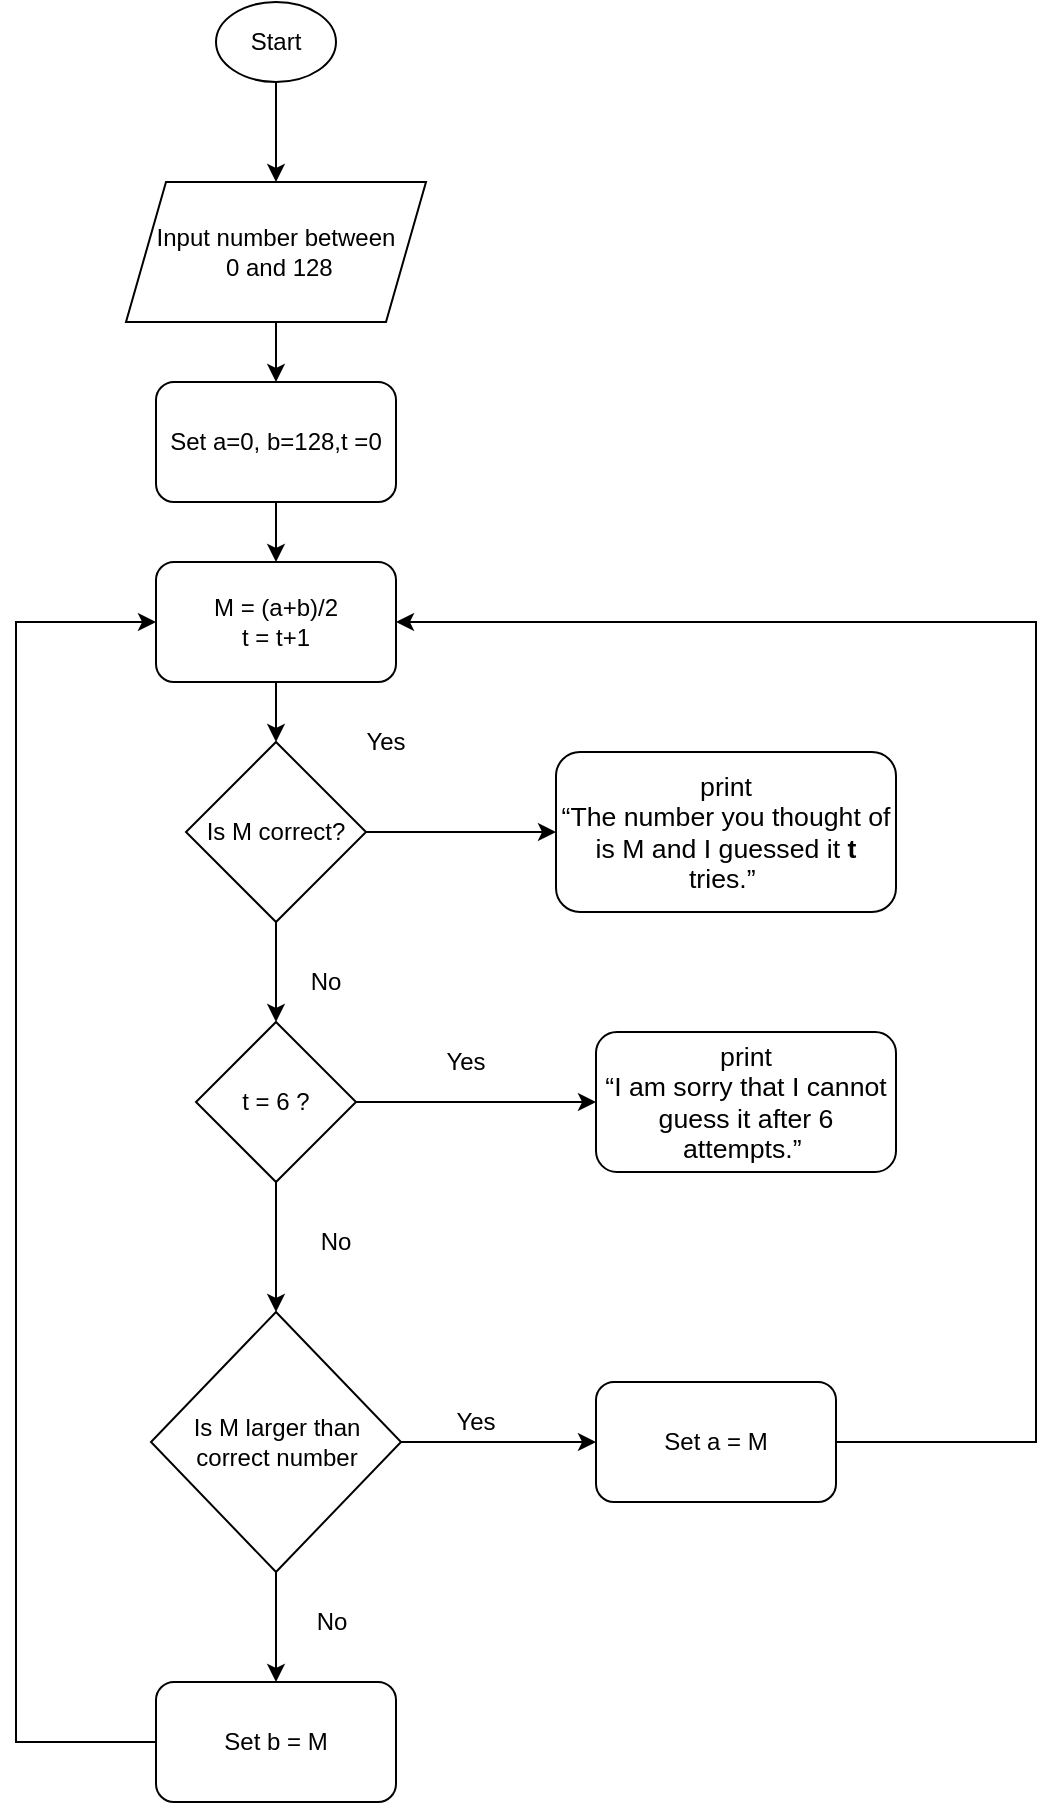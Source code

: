 <mxfile version="13.6.9" type="device"><diagram id="H9JALWCC0eB3biabacWf" name="Page-1"><mxGraphModel dx="913" dy="1728" grid="1" gridSize="10" guides="1" tooltips="1" connect="1" arrows="1" fold="1" page="1" pageScale="1" pageWidth="850" pageHeight="1100" math="0" shadow="0"><root><mxCell id="0"/><mxCell id="1" parent="0"/><mxCell id="PDmQy_yeeLQjywaImbIx-21" style="edgeStyle=orthogonalEdgeStyle;rounded=0;orthogonalLoop=1;jettySize=auto;html=1;entryX=0.5;entryY=0;entryDx=0;entryDy=0;" edge="1" parent="1" source="PDmQy_yeeLQjywaImbIx-2" target="PDmQy_yeeLQjywaImbIx-8"><mxGeometry relative="1" as="geometry"/></mxCell><mxCell id="PDmQy_yeeLQjywaImbIx-2" value="Start" style="ellipse;whiteSpace=wrap;html=1;" vertex="1" parent="1"><mxGeometry x="190" y="-1080" width="60" height="40" as="geometry"/></mxCell><mxCell id="PDmQy_yeeLQjywaImbIx-24" value="" style="edgeStyle=orthogonalEdgeStyle;rounded=0;orthogonalLoop=1;jettySize=auto;html=1;" edge="1" parent="1" source="PDmQy_yeeLQjywaImbIx-7" target="PDmQy_yeeLQjywaImbIx-11"><mxGeometry relative="1" as="geometry"/></mxCell><mxCell id="PDmQy_yeeLQjywaImbIx-7" value="M = (a+b)/2&lt;br&gt;t = t+1" style="rounded=1;whiteSpace=wrap;html=1;" vertex="1" parent="1"><mxGeometry x="160" y="-800" width="120" height="60" as="geometry"/></mxCell><mxCell id="PDmQy_yeeLQjywaImbIx-22" value="" style="edgeStyle=orthogonalEdgeStyle;rounded=0;orthogonalLoop=1;jettySize=auto;html=1;" edge="1" parent="1" source="PDmQy_yeeLQjywaImbIx-8" target="PDmQy_yeeLQjywaImbIx-9"><mxGeometry relative="1" as="geometry"/></mxCell><mxCell id="PDmQy_yeeLQjywaImbIx-8" value="&lt;span&gt;Input number between&lt;br&gt;&amp;nbsp;0 and 128&lt;/span&gt;" style="shape=parallelogram;perimeter=parallelogramPerimeter;whiteSpace=wrap;html=1;fixedSize=1;" vertex="1" parent="1"><mxGeometry x="145" y="-990" width="150" height="70" as="geometry"/></mxCell><mxCell id="PDmQy_yeeLQjywaImbIx-23" value="" style="edgeStyle=orthogonalEdgeStyle;rounded=0;orthogonalLoop=1;jettySize=auto;html=1;" edge="1" parent="1" source="PDmQy_yeeLQjywaImbIx-9" target="PDmQy_yeeLQjywaImbIx-7"><mxGeometry relative="1" as="geometry"/></mxCell><mxCell id="PDmQy_yeeLQjywaImbIx-9" value="&lt;span&gt;Set a=0, b=128,t =0&lt;/span&gt;" style="rounded=1;whiteSpace=wrap;html=1;" vertex="1" parent="1"><mxGeometry x="160" y="-890" width="120" height="60" as="geometry"/></mxCell><mxCell id="PDmQy_yeeLQjywaImbIx-38" value="" style="edgeStyle=orthogonalEdgeStyle;rounded=0;orthogonalLoop=1;jettySize=auto;html=1;" edge="1" parent="1" source="PDmQy_yeeLQjywaImbIx-11" target="PDmQy_yeeLQjywaImbIx-37"><mxGeometry relative="1" as="geometry"/></mxCell><mxCell id="PDmQy_yeeLQjywaImbIx-45" value="" style="edgeStyle=orthogonalEdgeStyle;rounded=0;orthogonalLoop=1;jettySize=auto;html=1;" edge="1" parent="1" source="PDmQy_yeeLQjywaImbIx-11" target="PDmQy_yeeLQjywaImbIx-12"><mxGeometry relative="1" as="geometry"/></mxCell><mxCell id="PDmQy_yeeLQjywaImbIx-11" value="Is M correct?" style="rhombus;whiteSpace=wrap;html=1;" vertex="1" parent="1"><mxGeometry x="175" y="-710" width="90" height="90" as="geometry"/></mxCell><mxCell id="PDmQy_yeeLQjywaImbIx-12" value="&lt;span style=&quot;font-size: 10pt ; line-height: 115% ; font-family: &amp;#34;arial&amp;#34; , sans-serif&quot;&gt;print&lt;br/&gt;“The number you thought of is M and I guessed it &lt;b&gt;t&lt;/b&gt; tries.”&amp;nbsp;&lt;/span&gt;" style="rounded=1;whiteSpace=wrap;html=1;" vertex="1" parent="1"><mxGeometry x="360" y="-705" width="170" height="80" as="geometry"/></mxCell><mxCell id="PDmQy_yeeLQjywaImbIx-13" value="&lt;span style=&quot;font-size: 10pt ; line-height: 115% ; font-family: &amp;#34;arial&amp;#34; , sans-serif&quot;&gt;print&lt;br/&gt;“I am sorry that I cannot guess it after 6 attempts.”&amp;nbsp;&lt;/span&gt;" style="rounded=1;whiteSpace=wrap;html=1;" vertex="1" parent="1"><mxGeometry x="380" y="-565" width="150" height="70" as="geometry"/></mxCell><mxCell id="PDmQy_yeeLQjywaImbIx-30" value="" style="edgeStyle=orthogonalEdgeStyle;rounded=0;orthogonalLoop=1;jettySize=auto;html=1;" edge="1" parent="1" source="PDmQy_yeeLQjywaImbIx-15" target="PDmQy_yeeLQjywaImbIx-16"><mxGeometry relative="1" as="geometry"/></mxCell><mxCell id="PDmQy_yeeLQjywaImbIx-31" value="" style="edgeStyle=orthogonalEdgeStyle;rounded=0;orthogonalLoop=1;jettySize=auto;html=1;" edge="1" parent="1" source="PDmQy_yeeLQjywaImbIx-15" target="PDmQy_yeeLQjywaImbIx-17"><mxGeometry relative="1" as="geometry"/></mxCell><mxCell id="PDmQy_yeeLQjywaImbIx-15" value="Is M larger than correct number" style="rhombus;whiteSpace=wrap;html=1;" vertex="1" parent="1"><mxGeometry x="157.5" y="-425" width="125" height="130" as="geometry"/></mxCell><mxCell id="PDmQy_yeeLQjywaImbIx-46" style="edgeStyle=orthogonalEdgeStyle;rounded=0;orthogonalLoop=1;jettySize=auto;html=1;entryX=1;entryY=0.5;entryDx=0;entryDy=0;" edge="1" parent="1" source="PDmQy_yeeLQjywaImbIx-16" target="PDmQy_yeeLQjywaImbIx-7"><mxGeometry relative="1" as="geometry"><Array as="points"><mxPoint x="600" y="-360"/><mxPoint x="600" y="-770"/></Array></mxGeometry></mxCell><mxCell id="PDmQy_yeeLQjywaImbIx-16" value="Set a = M" style="rounded=1;whiteSpace=wrap;html=1;" vertex="1" parent="1"><mxGeometry x="380" y="-390" width="120" height="60" as="geometry"/></mxCell><mxCell id="PDmQy_yeeLQjywaImbIx-47" style="edgeStyle=orthogonalEdgeStyle;rounded=0;orthogonalLoop=1;jettySize=auto;html=1;entryX=0;entryY=0.5;entryDx=0;entryDy=0;" edge="1" parent="1" source="PDmQy_yeeLQjywaImbIx-17" target="PDmQy_yeeLQjywaImbIx-7"><mxGeometry relative="1" as="geometry"><Array as="points"><mxPoint x="90" y="-210"/><mxPoint x="90" y="-770"/></Array></mxGeometry></mxCell><mxCell id="PDmQy_yeeLQjywaImbIx-17" value="Set b = M" style="rounded=1;whiteSpace=wrap;html=1;" vertex="1" parent="1"><mxGeometry x="160" y="-240" width="120" height="60" as="geometry"/></mxCell><mxCell id="PDmQy_yeeLQjywaImbIx-33" value="Yes" style="text;html=1;strokeColor=none;fillColor=none;align=center;verticalAlign=middle;whiteSpace=wrap;rounded=0;" vertex="1" parent="1"><mxGeometry x="255" y="-720" width="40" height="20" as="geometry"/></mxCell><mxCell id="PDmQy_yeeLQjywaImbIx-34" value="Yes" style="text;html=1;strokeColor=none;fillColor=none;align=center;verticalAlign=middle;whiteSpace=wrap;rounded=0;" vertex="1" parent="1"><mxGeometry x="300" y="-380" width="40" height="20" as="geometry"/></mxCell><mxCell id="PDmQy_yeeLQjywaImbIx-35" value="No" style="text;html=1;strokeColor=none;fillColor=none;align=center;verticalAlign=middle;whiteSpace=wrap;rounded=0;" vertex="1" parent="1"><mxGeometry x="227.5" y="-280" width="40" height="20" as="geometry"/></mxCell><mxCell id="PDmQy_yeeLQjywaImbIx-36" value="No" style="text;html=1;strokeColor=none;fillColor=none;align=center;verticalAlign=middle;whiteSpace=wrap;rounded=0;" vertex="1" parent="1"><mxGeometry x="225" y="-600" width="40" height="20" as="geometry"/></mxCell><mxCell id="PDmQy_yeeLQjywaImbIx-39" style="edgeStyle=orthogonalEdgeStyle;rounded=0;orthogonalLoop=1;jettySize=auto;html=1;entryX=0;entryY=0.5;entryDx=0;entryDy=0;" edge="1" parent="1" source="PDmQy_yeeLQjywaImbIx-37" target="PDmQy_yeeLQjywaImbIx-13"><mxGeometry relative="1" as="geometry"/></mxCell><mxCell id="PDmQy_yeeLQjywaImbIx-41" value="" style="edgeStyle=orthogonalEdgeStyle;rounded=0;orthogonalLoop=1;jettySize=auto;html=1;" edge="1" parent="1" source="PDmQy_yeeLQjywaImbIx-37" target="PDmQy_yeeLQjywaImbIx-15"><mxGeometry relative="1" as="geometry"/></mxCell><mxCell id="PDmQy_yeeLQjywaImbIx-37" value="t = 6 ?" style="rhombus;whiteSpace=wrap;html=1;" vertex="1" parent="1"><mxGeometry x="180" y="-570" width="80" height="80" as="geometry"/></mxCell><mxCell id="PDmQy_yeeLQjywaImbIx-40" value="Yes" style="text;html=1;strokeColor=none;fillColor=none;align=center;verticalAlign=middle;whiteSpace=wrap;rounded=0;" vertex="1" parent="1"><mxGeometry x="295" y="-560" width="40" height="20" as="geometry"/></mxCell><mxCell id="PDmQy_yeeLQjywaImbIx-42" value="No" style="text;html=1;strokeColor=none;fillColor=none;align=center;verticalAlign=middle;whiteSpace=wrap;rounded=0;" vertex="1" parent="1"><mxGeometry x="230" y="-470" width="40" height="20" as="geometry"/></mxCell></root></mxGraphModel></diagram></mxfile>